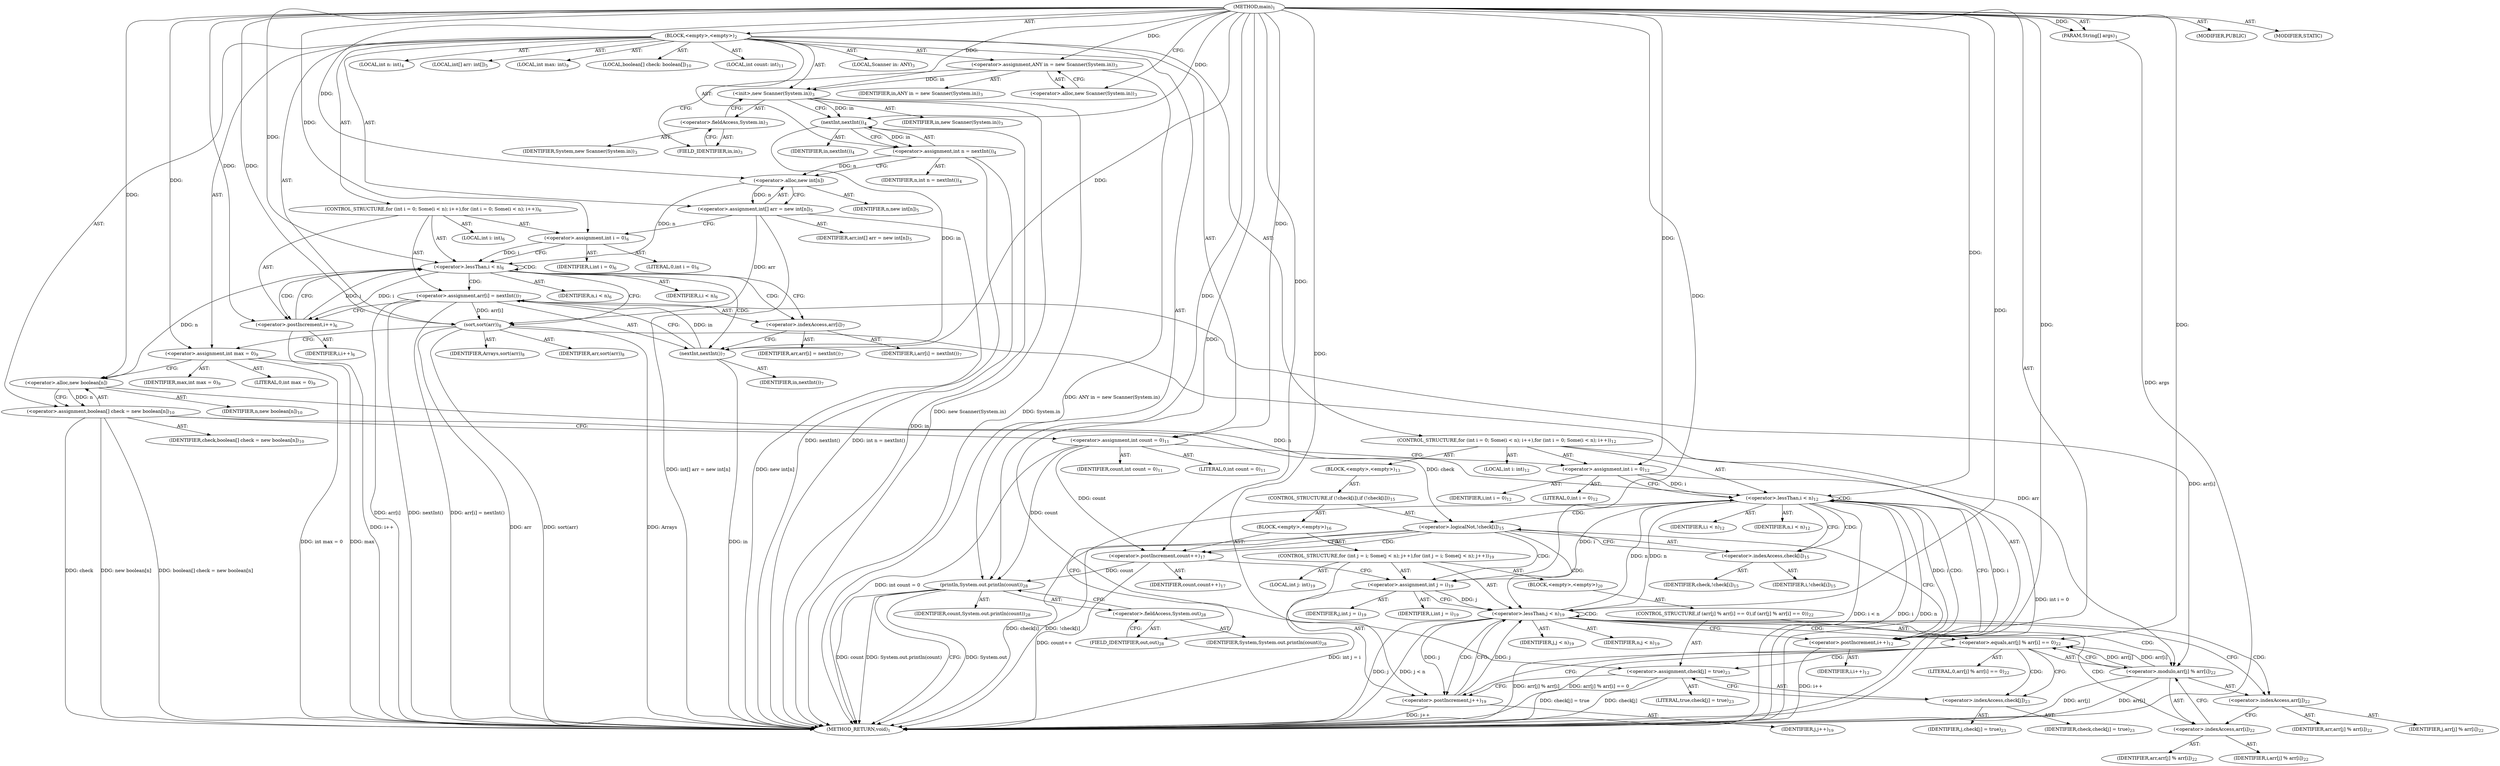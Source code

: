 digraph "main" {  
"19" [label = <(METHOD,main)<SUB>1</SUB>> ]
"20" [label = <(PARAM,String[] args)<SUB>1</SUB>> ]
"21" [label = <(BLOCK,&lt;empty&gt;,&lt;empty&gt;)<SUB>2</SUB>> ]
"4" [label = <(LOCAL,Scanner in: ANY)<SUB>3</SUB>> ]
"22" [label = <(&lt;operator&gt;.assignment,ANY in = new Scanner(System.in))<SUB>3</SUB>> ]
"23" [label = <(IDENTIFIER,in,ANY in = new Scanner(System.in))<SUB>3</SUB>> ]
"24" [label = <(&lt;operator&gt;.alloc,new Scanner(System.in))<SUB>3</SUB>> ]
"25" [label = <(&lt;init&gt;,new Scanner(System.in))<SUB>3</SUB>> ]
"3" [label = <(IDENTIFIER,in,new Scanner(System.in))<SUB>3</SUB>> ]
"26" [label = <(&lt;operator&gt;.fieldAccess,System.in)<SUB>3</SUB>> ]
"27" [label = <(IDENTIFIER,System,new Scanner(System.in))<SUB>3</SUB>> ]
"28" [label = <(FIELD_IDENTIFIER,in,in)<SUB>3</SUB>> ]
"29" [label = <(LOCAL,int n: int)<SUB>4</SUB>> ]
"30" [label = <(&lt;operator&gt;.assignment,int n = nextInt())<SUB>4</SUB>> ]
"31" [label = <(IDENTIFIER,n,int n = nextInt())<SUB>4</SUB>> ]
"32" [label = <(nextInt,nextInt())<SUB>4</SUB>> ]
"33" [label = <(IDENTIFIER,in,nextInt())<SUB>4</SUB>> ]
"34" [label = <(LOCAL,int[] arr: int[])<SUB>5</SUB>> ]
"35" [label = <(&lt;operator&gt;.assignment,int[] arr = new int[n])<SUB>5</SUB>> ]
"36" [label = <(IDENTIFIER,arr,int[] arr = new int[n])<SUB>5</SUB>> ]
"37" [label = <(&lt;operator&gt;.alloc,new int[n])> ]
"38" [label = <(IDENTIFIER,n,new int[n])<SUB>5</SUB>> ]
"39" [label = <(CONTROL_STRUCTURE,for (int i = 0; Some(i &lt; n); i++),for (int i = 0; Some(i &lt; n); i++))<SUB>6</SUB>> ]
"40" [label = <(LOCAL,int i: int)<SUB>6</SUB>> ]
"41" [label = <(&lt;operator&gt;.assignment,int i = 0)<SUB>6</SUB>> ]
"42" [label = <(IDENTIFIER,i,int i = 0)<SUB>6</SUB>> ]
"43" [label = <(LITERAL,0,int i = 0)<SUB>6</SUB>> ]
"44" [label = <(&lt;operator&gt;.lessThan,i &lt; n)<SUB>6</SUB>> ]
"45" [label = <(IDENTIFIER,i,i &lt; n)<SUB>6</SUB>> ]
"46" [label = <(IDENTIFIER,n,i &lt; n)<SUB>6</SUB>> ]
"47" [label = <(&lt;operator&gt;.postIncrement,i++)<SUB>6</SUB>> ]
"48" [label = <(IDENTIFIER,i,i++)<SUB>6</SUB>> ]
"49" [label = <(&lt;operator&gt;.assignment,arr[i] = nextInt())<SUB>7</SUB>> ]
"50" [label = <(&lt;operator&gt;.indexAccess,arr[i])<SUB>7</SUB>> ]
"51" [label = <(IDENTIFIER,arr,arr[i] = nextInt())<SUB>7</SUB>> ]
"52" [label = <(IDENTIFIER,i,arr[i] = nextInt())<SUB>7</SUB>> ]
"53" [label = <(nextInt,nextInt())<SUB>7</SUB>> ]
"54" [label = <(IDENTIFIER,in,nextInt())<SUB>7</SUB>> ]
"55" [label = <(sort,sort(arr))<SUB>8</SUB>> ]
"56" [label = <(IDENTIFIER,Arrays,sort(arr))<SUB>8</SUB>> ]
"57" [label = <(IDENTIFIER,arr,sort(arr))<SUB>8</SUB>> ]
"58" [label = <(LOCAL,int max: int)<SUB>9</SUB>> ]
"59" [label = <(&lt;operator&gt;.assignment,int max = 0)<SUB>9</SUB>> ]
"60" [label = <(IDENTIFIER,max,int max = 0)<SUB>9</SUB>> ]
"61" [label = <(LITERAL,0,int max = 0)<SUB>9</SUB>> ]
"62" [label = <(LOCAL,boolean[] check: boolean[])<SUB>10</SUB>> ]
"63" [label = <(&lt;operator&gt;.assignment,boolean[] check = new boolean[n])<SUB>10</SUB>> ]
"64" [label = <(IDENTIFIER,check,boolean[] check = new boolean[n])<SUB>10</SUB>> ]
"65" [label = <(&lt;operator&gt;.alloc,new boolean[n])> ]
"66" [label = <(IDENTIFIER,n,new boolean[n])<SUB>10</SUB>> ]
"67" [label = <(LOCAL,int count: int)<SUB>11</SUB>> ]
"68" [label = <(&lt;operator&gt;.assignment,int count = 0)<SUB>11</SUB>> ]
"69" [label = <(IDENTIFIER,count,int count = 0)<SUB>11</SUB>> ]
"70" [label = <(LITERAL,0,int count = 0)<SUB>11</SUB>> ]
"71" [label = <(CONTROL_STRUCTURE,for (int i = 0; Some(i &lt; n); i++),for (int i = 0; Some(i &lt; n); i++))<SUB>12</SUB>> ]
"72" [label = <(LOCAL,int i: int)<SUB>12</SUB>> ]
"73" [label = <(&lt;operator&gt;.assignment,int i = 0)<SUB>12</SUB>> ]
"74" [label = <(IDENTIFIER,i,int i = 0)<SUB>12</SUB>> ]
"75" [label = <(LITERAL,0,int i = 0)<SUB>12</SUB>> ]
"76" [label = <(&lt;operator&gt;.lessThan,i &lt; n)<SUB>12</SUB>> ]
"77" [label = <(IDENTIFIER,i,i &lt; n)<SUB>12</SUB>> ]
"78" [label = <(IDENTIFIER,n,i &lt; n)<SUB>12</SUB>> ]
"79" [label = <(&lt;operator&gt;.postIncrement,i++)<SUB>12</SUB>> ]
"80" [label = <(IDENTIFIER,i,i++)<SUB>12</SUB>> ]
"81" [label = <(BLOCK,&lt;empty&gt;,&lt;empty&gt;)<SUB>13</SUB>> ]
"82" [label = <(CONTROL_STRUCTURE,if (!check[i]),if (!check[i]))<SUB>15</SUB>> ]
"83" [label = <(&lt;operator&gt;.logicalNot,!check[i])<SUB>15</SUB>> ]
"84" [label = <(&lt;operator&gt;.indexAccess,check[i])<SUB>15</SUB>> ]
"85" [label = <(IDENTIFIER,check,!check[i])<SUB>15</SUB>> ]
"86" [label = <(IDENTIFIER,i,!check[i])<SUB>15</SUB>> ]
"87" [label = <(BLOCK,&lt;empty&gt;,&lt;empty&gt;)<SUB>16</SUB>> ]
"88" [label = <(&lt;operator&gt;.postIncrement,count++)<SUB>17</SUB>> ]
"89" [label = <(IDENTIFIER,count,count++)<SUB>17</SUB>> ]
"90" [label = <(CONTROL_STRUCTURE,for (int j = i; Some(j &lt; n); j++),for (int j = i; Some(j &lt; n); j++))<SUB>19</SUB>> ]
"91" [label = <(LOCAL,int j: int)<SUB>19</SUB>> ]
"92" [label = <(&lt;operator&gt;.assignment,int j = i)<SUB>19</SUB>> ]
"93" [label = <(IDENTIFIER,j,int j = i)<SUB>19</SUB>> ]
"94" [label = <(IDENTIFIER,i,int j = i)<SUB>19</SUB>> ]
"95" [label = <(&lt;operator&gt;.lessThan,j &lt; n)<SUB>19</SUB>> ]
"96" [label = <(IDENTIFIER,j,j &lt; n)<SUB>19</SUB>> ]
"97" [label = <(IDENTIFIER,n,j &lt; n)<SUB>19</SUB>> ]
"98" [label = <(&lt;operator&gt;.postIncrement,j++)<SUB>19</SUB>> ]
"99" [label = <(IDENTIFIER,j,j++)<SUB>19</SUB>> ]
"100" [label = <(BLOCK,&lt;empty&gt;,&lt;empty&gt;)<SUB>20</SUB>> ]
"101" [label = <(CONTROL_STRUCTURE,if (arr[j] % arr[i] == 0),if (arr[j] % arr[i] == 0))<SUB>22</SUB>> ]
"102" [label = <(&lt;operator&gt;.equals,arr[j] % arr[i] == 0)<SUB>22</SUB>> ]
"103" [label = <(&lt;operator&gt;.modulo,arr[j] % arr[i])<SUB>22</SUB>> ]
"104" [label = <(&lt;operator&gt;.indexAccess,arr[j])<SUB>22</SUB>> ]
"105" [label = <(IDENTIFIER,arr,arr[j] % arr[i])<SUB>22</SUB>> ]
"106" [label = <(IDENTIFIER,j,arr[j] % arr[i])<SUB>22</SUB>> ]
"107" [label = <(&lt;operator&gt;.indexAccess,arr[i])<SUB>22</SUB>> ]
"108" [label = <(IDENTIFIER,arr,arr[j] % arr[i])<SUB>22</SUB>> ]
"109" [label = <(IDENTIFIER,i,arr[j] % arr[i])<SUB>22</SUB>> ]
"110" [label = <(LITERAL,0,arr[j] % arr[i] == 0)<SUB>22</SUB>> ]
"111" [label = <(&lt;operator&gt;.assignment,check[j] = true)<SUB>23</SUB>> ]
"112" [label = <(&lt;operator&gt;.indexAccess,check[j])<SUB>23</SUB>> ]
"113" [label = <(IDENTIFIER,check,check[j] = true)<SUB>23</SUB>> ]
"114" [label = <(IDENTIFIER,j,check[j] = true)<SUB>23</SUB>> ]
"115" [label = <(LITERAL,true,check[j] = true)<SUB>23</SUB>> ]
"116" [label = <(println,System.out.println(count))<SUB>28</SUB>> ]
"117" [label = <(&lt;operator&gt;.fieldAccess,System.out)<SUB>28</SUB>> ]
"118" [label = <(IDENTIFIER,System,System.out.println(count))<SUB>28</SUB>> ]
"119" [label = <(FIELD_IDENTIFIER,out,out)<SUB>28</SUB>> ]
"120" [label = <(IDENTIFIER,count,System.out.println(count))<SUB>28</SUB>> ]
"121" [label = <(MODIFIER,PUBLIC)> ]
"122" [label = <(MODIFIER,STATIC)> ]
"123" [label = <(METHOD_RETURN,void)<SUB>1</SUB>> ]
  "19" -> "20"  [ label = "AST: "] 
  "19" -> "21"  [ label = "AST: "] 
  "19" -> "121"  [ label = "AST: "] 
  "19" -> "122"  [ label = "AST: "] 
  "19" -> "123"  [ label = "AST: "] 
  "21" -> "4"  [ label = "AST: "] 
  "21" -> "22"  [ label = "AST: "] 
  "21" -> "25"  [ label = "AST: "] 
  "21" -> "29"  [ label = "AST: "] 
  "21" -> "30"  [ label = "AST: "] 
  "21" -> "34"  [ label = "AST: "] 
  "21" -> "35"  [ label = "AST: "] 
  "21" -> "39"  [ label = "AST: "] 
  "21" -> "55"  [ label = "AST: "] 
  "21" -> "58"  [ label = "AST: "] 
  "21" -> "59"  [ label = "AST: "] 
  "21" -> "62"  [ label = "AST: "] 
  "21" -> "63"  [ label = "AST: "] 
  "21" -> "67"  [ label = "AST: "] 
  "21" -> "68"  [ label = "AST: "] 
  "21" -> "71"  [ label = "AST: "] 
  "21" -> "116"  [ label = "AST: "] 
  "22" -> "23"  [ label = "AST: "] 
  "22" -> "24"  [ label = "AST: "] 
  "25" -> "3"  [ label = "AST: "] 
  "25" -> "26"  [ label = "AST: "] 
  "26" -> "27"  [ label = "AST: "] 
  "26" -> "28"  [ label = "AST: "] 
  "30" -> "31"  [ label = "AST: "] 
  "30" -> "32"  [ label = "AST: "] 
  "32" -> "33"  [ label = "AST: "] 
  "35" -> "36"  [ label = "AST: "] 
  "35" -> "37"  [ label = "AST: "] 
  "37" -> "38"  [ label = "AST: "] 
  "39" -> "40"  [ label = "AST: "] 
  "39" -> "41"  [ label = "AST: "] 
  "39" -> "44"  [ label = "AST: "] 
  "39" -> "47"  [ label = "AST: "] 
  "39" -> "49"  [ label = "AST: "] 
  "41" -> "42"  [ label = "AST: "] 
  "41" -> "43"  [ label = "AST: "] 
  "44" -> "45"  [ label = "AST: "] 
  "44" -> "46"  [ label = "AST: "] 
  "47" -> "48"  [ label = "AST: "] 
  "49" -> "50"  [ label = "AST: "] 
  "49" -> "53"  [ label = "AST: "] 
  "50" -> "51"  [ label = "AST: "] 
  "50" -> "52"  [ label = "AST: "] 
  "53" -> "54"  [ label = "AST: "] 
  "55" -> "56"  [ label = "AST: "] 
  "55" -> "57"  [ label = "AST: "] 
  "59" -> "60"  [ label = "AST: "] 
  "59" -> "61"  [ label = "AST: "] 
  "63" -> "64"  [ label = "AST: "] 
  "63" -> "65"  [ label = "AST: "] 
  "65" -> "66"  [ label = "AST: "] 
  "68" -> "69"  [ label = "AST: "] 
  "68" -> "70"  [ label = "AST: "] 
  "71" -> "72"  [ label = "AST: "] 
  "71" -> "73"  [ label = "AST: "] 
  "71" -> "76"  [ label = "AST: "] 
  "71" -> "79"  [ label = "AST: "] 
  "71" -> "81"  [ label = "AST: "] 
  "73" -> "74"  [ label = "AST: "] 
  "73" -> "75"  [ label = "AST: "] 
  "76" -> "77"  [ label = "AST: "] 
  "76" -> "78"  [ label = "AST: "] 
  "79" -> "80"  [ label = "AST: "] 
  "81" -> "82"  [ label = "AST: "] 
  "82" -> "83"  [ label = "AST: "] 
  "82" -> "87"  [ label = "AST: "] 
  "83" -> "84"  [ label = "AST: "] 
  "84" -> "85"  [ label = "AST: "] 
  "84" -> "86"  [ label = "AST: "] 
  "87" -> "88"  [ label = "AST: "] 
  "87" -> "90"  [ label = "AST: "] 
  "88" -> "89"  [ label = "AST: "] 
  "90" -> "91"  [ label = "AST: "] 
  "90" -> "92"  [ label = "AST: "] 
  "90" -> "95"  [ label = "AST: "] 
  "90" -> "98"  [ label = "AST: "] 
  "90" -> "100"  [ label = "AST: "] 
  "92" -> "93"  [ label = "AST: "] 
  "92" -> "94"  [ label = "AST: "] 
  "95" -> "96"  [ label = "AST: "] 
  "95" -> "97"  [ label = "AST: "] 
  "98" -> "99"  [ label = "AST: "] 
  "100" -> "101"  [ label = "AST: "] 
  "101" -> "102"  [ label = "AST: "] 
  "101" -> "111"  [ label = "AST: "] 
  "102" -> "103"  [ label = "AST: "] 
  "102" -> "110"  [ label = "AST: "] 
  "103" -> "104"  [ label = "AST: "] 
  "103" -> "107"  [ label = "AST: "] 
  "104" -> "105"  [ label = "AST: "] 
  "104" -> "106"  [ label = "AST: "] 
  "107" -> "108"  [ label = "AST: "] 
  "107" -> "109"  [ label = "AST: "] 
  "111" -> "112"  [ label = "AST: "] 
  "111" -> "115"  [ label = "AST: "] 
  "112" -> "113"  [ label = "AST: "] 
  "112" -> "114"  [ label = "AST: "] 
  "116" -> "117"  [ label = "AST: "] 
  "116" -> "120"  [ label = "AST: "] 
  "117" -> "118"  [ label = "AST: "] 
  "117" -> "119"  [ label = "AST: "] 
  "22" -> "28"  [ label = "CFG: "] 
  "25" -> "32"  [ label = "CFG: "] 
  "30" -> "37"  [ label = "CFG: "] 
  "35" -> "41"  [ label = "CFG: "] 
  "55" -> "59"  [ label = "CFG: "] 
  "59" -> "65"  [ label = "CFG: "] 
  "63" -> "68"  [ label = "CFG: "] 
  "68" -> "73"  [ label = "CFG: "] 
  "116" -> "123"  [ label = "CFG: "] 
  "24" -> "22"  [ label = "CFG: "] 
  "26" -> "25"  [ label = "CFG: "] 
  "32" -> "30"  [ label = "CFG: "] 
  "37" -> "35"  [ label = "CFG: "] 
  "41" -> "44"  [ label = "CFG: "] 
  "44" -> "50"  [ label = "CFG: "] 
  "44" -> "55"  [ label = "CFG: "] 
  "47" -> "44"  [ label = "CFG: "] 
  "49" -> "47"  [ label = "CFG: "] 
  "65" -> "63"  [ label = "CFG: "] 
  "73" -> "76"  [ label = "CFG: "] 
  "76" -> "84"  [ label = "CFG: "] 
  "76" -> "119"  [ label = "CFG: "] 
  "79" -> "76"  [ label = "CFG: "] 
  "117" -> "116"  [ label = "CFG: "] 
  "28" -> "26"  [ label = "CFG: "] 
  "50" -> "53"  [ label = "CFG: "] 
  "53" -> "49"  [ label = "CFG: "] 
  "119" -> "117"  [ label = "CFG: "] 
  "83" -> "88"  [ label = "CFG: "] 
  "83" -> "79"  [ label = "CFG: "] 
  "84" -> "83"  [ label = "CFG: "] 
  "88" -> "92"  [ label = "CFG: "] 
  "92" -> "95"  [ label = "CFG: "] 
  "95" -> "104"  [ label = "CFG: "] 
  "95" -> "79"  [ label = "CFG: "] 
  "98" -> "95"  [ label = "CFG: "] 
  "102" -> "112"  [ label = "CFG: "] 
  "102" -> "98"  [ label = "CFG: "] 
  "111" -> "98"  [ label = "CFG: "] 
  "103" -> "102"  [ label = "CFG: "] 
  "112" -> "111"  [ label = "CFG: "] 
  "104" -> "107"  [ label = "CFG: "] 
  "107" -> "103"  [ label = "CFG: "] 
  "19" -> "24"  [ label = "CFG: "] 
  "20" -> "123"  [ label = "DDG: args"] 
  "22" -> "123"  [ label = "DDG: ANY in = new Scanner(System.in)"] 
  "25" -> "123"  [ label = "DDG: System.in"] 
  "25" -> "123"  [ label = "DDG: new Scanner(System.in)"] 
  "32" -> "123"  [ label = "DDG: in"] 
  "30" -> "123"  [ label = "DDG: nextInt()"] 
  "30" -> "123"  [ label = "DDG: int n = nextInt()"] 
  "35" -> "123"  [ label = "DDG: new int[n]"] 
  "35" -> "123"  [ label = "DDG: int[] arr = new int[n]"] 
  "55" -> "123"  [ label = "DDG: arr"] 
  "55" -> "123"  [ label = "DDG: sort(arr)"] 
  "59" -> "123"  [ label = "DDG: max"] 
  "59" -> "123"  [ label = "DDG: int max = 0"] 
  "63" -> "123"  [ label = "DDG: check"] 
  "63" -> "123"  [ label = "DDG: new boolean[n]"] 
  "63" -> "123"  [ label = "DDG: boolean[] check = new boolean[n]"] 
  "68" -> "123"  [ label = "DDG: int count = 0"] 
  "73" -> "123"  [ label = "DDG: int i = 0"] 
  "76" -> "123"  [ label = "DDG: i"] 
  "76" -> "123"  [ label = "DDG: n"] 
  "76" -> "123"  [ label = "DDG: i &lt; n"] 
  "116" -> "123"  [ label = "DDG: System.out"] 
  "116" -> "123"  [ label = "DDG: count"] 
  "116" -> "123"  [ label = "DDG: System.out.println(count)"] 
  "83" -> "123"  [ label = "DDG: check[i]"] 
  "83" -> "123"  [ label = "DDG: !check[i]"] 
  "88" -> "123"  [ label = "DDG: count++"] 
  "92" -> "123"  [ label = "DDG: int j = i"] 
  "95" -> "123"  [ label = "DDG: j"] 
  "95" -> "123"  [ label = "DDG: j &lt; n"] 
  "79" -> "123"  [ label = "DDG: i++"] 
  "103" -> "123"  [ label = "DDG: arr[j]"] 
  "103" -> "123"  [ label = "DDG: arr[i]"] 
  "102" -> "123"  [ label = "DDG: arr[j] % arr[i]"] 
  "102" -> "123"  [ label = "DDG: arr[j] % arr[i] == 0"] 
  "111" -> "123"  [ label = "DDG: check[j]"] 
  "111" -> "123"  [ label = "DDG: check[j] = true"] 
  "98" -> "123"  [ label = "DDG: j++"] 
  "49" -> "123"  [ label = "DDG: arr[i]"] 
  "53" -> "123"  [ label = "DDG: in"] 
  "49" -> "123"  [ label = "DDG: nextInt()"] 
  "49" -> "123"  [ label = "DDG: arr[i] = nextInt()"] 
  "47" -> "123"  [ label = "DDG: i++"] 
  "55" -> "123"  [ label = "DDG: Arrays"] 
  "19" -> "20"  [ label = "DDG: "] 
  "19" -> "22"  [ label = "DDG: "] 
  "32" -> "30"  [ label = "DDG: in"] 
  "37" -> "35"  [ label = "DDG: n"] 
  "19" -> "59"  [ label = "DDG: "] 
  "65" -> "63"  [ label = "DDG: n"] 
  "19" -> "68"  [ label = "DDG: "] 
  "22" -> "25"  [ label = "DDG: in"] 
  "19" -> "25"  [ label = "DDG: "] 
  "19" -> "41"  [ label = "DDG: "] 
  "53" -> "49"  [ label = "DDG: in"] 
  "19" -> "55"  [ label = "DDG: "] 
  "35" -> "55"  [ label = "DDG: arr"] 
  "49" -> "55"  [ label = "DDG: arr[i]"] 
  "19" -> "73"  [ label = "DDG: "] 
  "68" -> "116"  [ label = "DDG: count"] 
  "88" -> "116"  [ label = "DDG: count"] 
  "19" -> "116"  [ label = "DDG: "] 
  "25" -> "32"  [ label = "DDG: in"] 
  "19" -> "32"  [ label = "DDG: "] 
  "30" -> "37"  [ label = "DDG: n"] 
  "19" -> "37"  [ label = "DDG: "] 
  "41" -> "44"  [ label = "DDG: i"] 
  "47" -> "44"  [ label = "DDG: i"] 
  "19" -> "44"  [ label = "DDG: "] 
  "37" -> "44"  [ label = "DDG: n"] 
  "44" -> "47"  [ label = "DDG: i"] 
  "19" -> "47"  [ label = "DDG: "] 
  "44" -> "65"  [ label = "DDG: n"] 
  "19" -> "65"  [ label = "DDG: "] 
  "73" -> "76"  [ label = "DDG: i"] 
  "79" -> "76"  [ label = "DDG: i"] 
  "19" -> "76"  [ label = "DDG: "] 
  "65" -> "76"  [ label = "DDG: n"] 
  "95" -> "76"  [ label = "DDG: n"] 
  "76" -> "79"  [ label = "DDG: i"] 
  "19" -> "79"  [ label = "DDG: "] 
  "32" -> "53"  [ label = "DDG: in"] 
  "19" -> "53"  [ label = "DDG: "] 
  "63" -> "83"  [ label = "DDG: check"] 
  "68" -> "88"  [ label = "DDG: count"] 
  "19" -> "88"  [ label = "DDG: "] 
  "76" -> "92"  [ label = "DDG: i"] 
  "19" -> "92"  [ label = "DDG: "] 
  "92" -> "95"  [ label = "DDG: j"] 
  "98" -> "95"  [ label = "DDG: j"] 
  "19" -> "95"  [ label = "DDG: "] 
  "76" -> "95"  [ label = "DDG: n"] 
  "95" -> "98"  [ label = "DDG: j"] 
  "19" -> "98"  [ label = "DDG: "] 
  "19" -> "111"  [ label = "DDG: "] 
  "103" -> "102"  [ label = "DDG: arr[j]"] 
  "103" -> "102"  [ label = "DDG: arr[i]"] 
  "19" -> "102"  [ label = "DDG: "] 
  "55" -> "103"  [ label = "DDG: arr"] 
  "49" -> "103"  [ label = "DDG: arr[i]"] 
  "44" -> "47"  [ label = "CDG: "] 
  "44" -> "49"  [ label = "CDG: "] 
  "44" -> "53"  [ label = "CDG: "] 
  "44" -> "50"  [ label = "CDG: "] 
  "44" -> "44"  [ label = "CDG: "] 
  "76" -> "83"  [ label = "CDG: "] 
  "76" -> "84"  [ label = "CDG: "] 
  "76" -> "76"  [ label = "CDG: "] 
  "76" -> "79"  [ label = "CDG: "] 
  "83" -> "88"  [ label = "CDG: "] 
  "83" -> "95"  [ label = "CDG: "] 
  "83" -> "92"  [ label = "CDG: "] 
  "95" -> "107"  [ label = "CDG: "] 
  "95" -> "98"  [ label = "CDG: "] 
  "95" -> "102"  [ label = "CDG: "] 
  "95" -> "103"  [ label = "CDG: "] 
  "95" -> "104"  [ label = "CDG: "] 
  "95" -> "95"  [ label = "CDG: "] 
  "102" -> "112"  [ label = "CDG: "] 
  "102" -> "111"  [ label = "CDG: "] 
}
